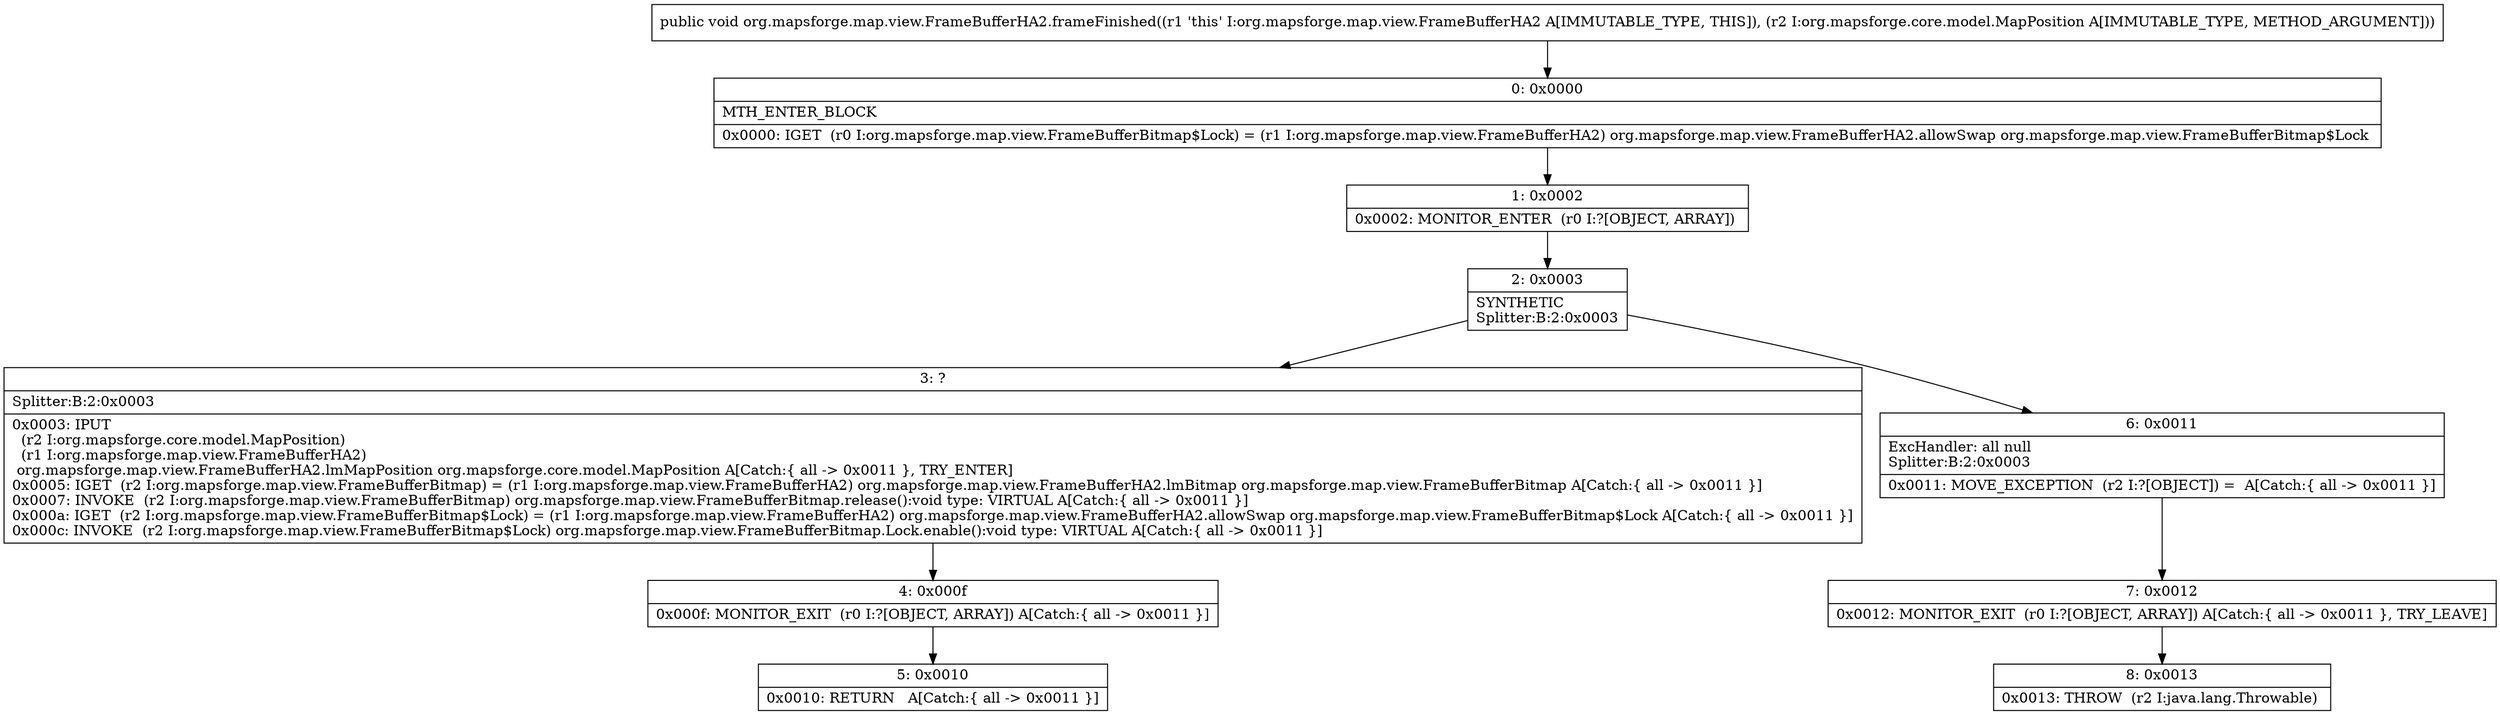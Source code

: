digraph "CFG fororg.mapsforge.map.view.FrameBufferHA2.frameFinished(Lorg\/mapsforge\/core\/model\/MapPosition;)V" {
Node_0 [shape=record,label="{0\:\ 0x0000|MTH_ENTER_BLOCK\l|0x0000: IGET  (r0 I:org.mapsforge.map.view.FrameBufferBitmap$Lock) = (r1 I:org.mapsforge.map.view.FrameBufferHA2) org.mapsforge.map.view.FrameBufferHA2.allowSwap org.mapsforge.map.view.FrameBufferBitmap$Lock \l}"];
Node_1 [shape=record,label="{1\:\ 0x0002|0x0002: MONITOR_ENTER  (r0 I:?[OBJECT, ARRAY]) \l}"];
Node_2 [shape=record,label="{2\:\ 0x0003|SYNTHETIC\lSplitter:B:2:0x0003\l}"];
Node_3 [shape=record,label="{3\:\ ?|Splitter:B:2:0x0003\l|0x0003: IPUT  \l  (r2 I:org.mapsforge.core.model.MapPosition)\l  (r1 I:org.mapsforge.map.view.FrameBufferHA2)\l org.mapsforge.map.view.FrameBufferHA2.lmMapPosition org.mapsforge.core.model.MapPosition A[Catch:\{ all \-\> 0x0011 \}, TRY_ENTER]\l0x0005: IGET  (r2 I:org.mapsforge.map.view.FrameBufferBitmap) = (r1 I:org.mapsforge.map.view.FrameBufferHA2) org.mapsforge.map.view.FrameBufferHA2.lmBitmap org.mapsforge.map.view.FrameBufferBitmap A[Catch:\{ all \-\> 0x0011 \}]\l0x0007: INVOKE  (r2 I:org.mapsforge.map.view.FrameBufferBitmap) org.mapsforge.map.view.FrameBufferBitmap.release():void type: VIRTUAL A[Catch:\{ all \-\> 0x0011 \}]\l0x000a: IGET  (r2 I:org.mapsforge.map.view.FrameBufferBitmap$Lock) = (r1 I:org.mapsforge.map.view.FrameBufferHA2) org.mapsforge.map.view.FrameBufferHA2.allowSwap org.mapsforge.map.view.FrameBufferBitmap$Lock A[Catch:\{ all \-\> 0x0011 \}]\l0x000c: INVOKE  (r2 I:org.mapsforge.map.view.FrameBufferBitmap$Lock) org.mapsforge.map.view.FrameBufferBitmap.Lock.enable():void type: VIRTUAL A[Catch:\{ all \-\> 0x0011 \}]\l}"];
Node_4 [shape=record,label="{4\:\ 0x000f|0x000f: MONITOR_EXIT  (r0 I:?[OBJECT, ARRAY]) A[Catch:\{ all \-\> 0x0011 \}]\l}"];
Node_5 [shape=record,label="{5\:\ 0x0010|0x0010: RETURN   A[Catch:\{ all \-\> 0x0011 \}]\l}"];
Node_6 [shape=record,label="{6\:\ 0x0011|ExcHandler: all null\lSplitter:B:2:0x0003\l|0x0011: MOVE_EXCEPTION  (r2 I:?[OBJECT]) =  A[Catch:\{ all \-\> 0x0011 \}]\l}"];
Node_7 [shape=record,label="{7\:\ 0x0012|0x0012: MONITOR_EXIT  (r0 I:?[OBJECT, ARRAY]) A[Catch:\{ all \-\> 0x0011 \}, TRY_LEAVE]\l}"];
Node_8 [shape=record,label="{8\:\ 0x0013|0x0013: THROW  (r2 I:java.lang.Throwable) \l}"];
MethodNode[shape=record,label="{public void org.mapsforge.map.view.FrameBufferHA2.frameFinished((r1 'this' I:org.mapsforge.map.view.FrameBufferHA2 A[IMMUTABLE_TYPE, THIS]), (r2 I:org.mapsforge.core.model.MapPosition A[IMMUTABLE_TYPE, METHOD_ARGUMENT])) }"];
MethodNode -> Node_0;
Node_0 -> Node_1;
Node_1 -> Node_2;
Node_2 -> Node_3;
Node_2 -> Node_6;
Node_3 -> Node_4;
Node_4 -> Node_5;
Node_6 -> Node_7;
Node_7 -> Node_8;
}

